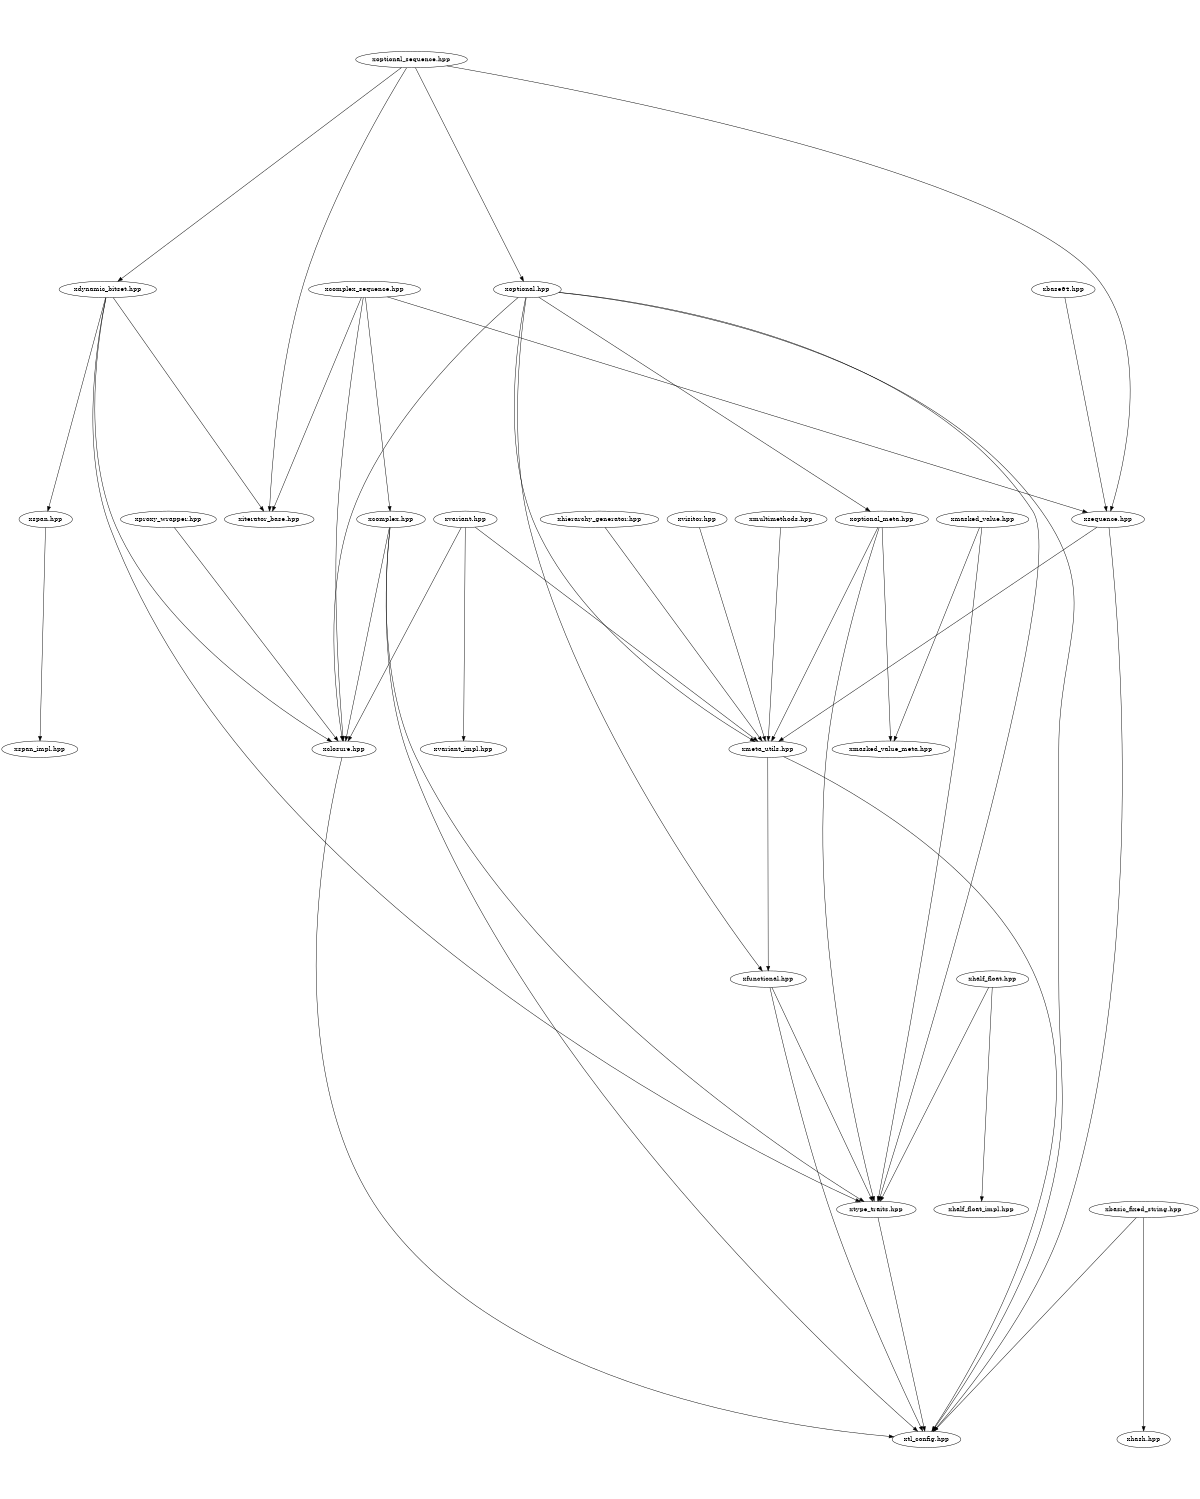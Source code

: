digraph "source tree" {
    overlap=scale;
    size="8,10";
    ratio="fill";
    fontsize="16";
    fontname="Helvetica";
	clusterrank="local";
	"xbasic_fixed_string.hpp" -> "xtl_config.hpp"
	"xoptional_meta.hpp" -> "xmeta_utils.hpp"
	"xcomplex_sequence.hpp" -> "xclosure.hpp"
	"xproxy_wrapper.hpp" -> "xclosure.hpp"
	"xdynamic_bitset.hpp" -> "xiterator_base.hpp"
	"xmeta_utils.hpp" -> "xtl_config.hpp"
	"xfunctional.hpp" -> "xtype_traits.hpp"
	"xcomplex.hpp" -> "xtype_traits.hpp"
	"xtype_traits.hpp" -> "xtl_config.hpp"
	"xcomplex.hpp" -> "xclosure.hpp"
	"xoptional.hpp" -> "xmeta_utils.hpp"
	"xcomplex_sequence.hpp" -> "xcomplex.hpp"
	"xmultimethods.hpp" -> "xmeta_utils.hpp"
	"xvariant.hpp" -> "xclosure.hpp"
	"xoptional_sequence.hpp" -> "xsequence.hpp"
	"xoptional_sequence.hpp" -> "xoptional.hpp"
	"xcomplex_sequence.hpp" -> "xsequence.hpp"
	"xoptional_sequence.hpp" -> "xiterator_base.hpp"
	"xmeta_utils.hpp" -> "xfunctional.hpp"
	"xvariant.hpp" -> "xmeta_utils.hpp"
	"xsequence.hpp" -> "xtl_config.hpp"
	"xoptional.hpp" -> "xclosure.hpp"
	"xoptional.hpp" -> "xoptional_meta.hpp"
	"xoptional.hpp" -> "xtl_config.hpp"
	"xoptional.hpp" -> "xfunctional.hpp"
	"xoptional_meta.hpp" -> "xmasked_value_meta.hpp"
	"xoptional.hpp" -> "xtype_traits.hpp"
	"xmasked_value.hpp" -> "xmasked_value_meta.hpp"
	"xmasked_value.hpp" -> "xtype_traits.hpp"
	"xdynamic_bitset.hpp" -> "xtype_traits.hpp"
	"xhierarchy_generator.hpp" -> "xmeta_utils.hpp"
	"xfunctional.hpp" -> "xtl_config.hpp"
	"xbase64.hpp" -> "xsequence.hpp"
	"xsequence.hpp" -> "xmeta_utils.hpp"
	"xdynamic_bitset.hpp" -> "xclosure.hpp"
	"xvariant.hpp" -> "xvariant_impl.hpp"
	"xhalf_float.hpp" -> "xtype_traits.hpp"
	"xvisitor.hpp" -> "xmeta_utils.hpp"
	"xcomplex_sequence.hpp" -> "xiterator_base.hpp"
	"xdynamic_bitset.hpp" -> "xspan.hpp"
	"xspan.hpp" -> "xspan_impl.hpp"
	"xcomplex.hpp" -> "xtl_config.hpp"
	"xoptional_sequence.hpp" -> "xdynamic_bitset.hpp"
	"xbasic_fixed_string.hpp" -> "xhash.hpp"
	"xoptional_meta.hpp" -> "xtype_traits.hpp"
	"xclosure.hpp" -> "xtl_config.hpp"
	"xhalf_float.hpp" -> "xhalf_float_impl.hpp"
}
